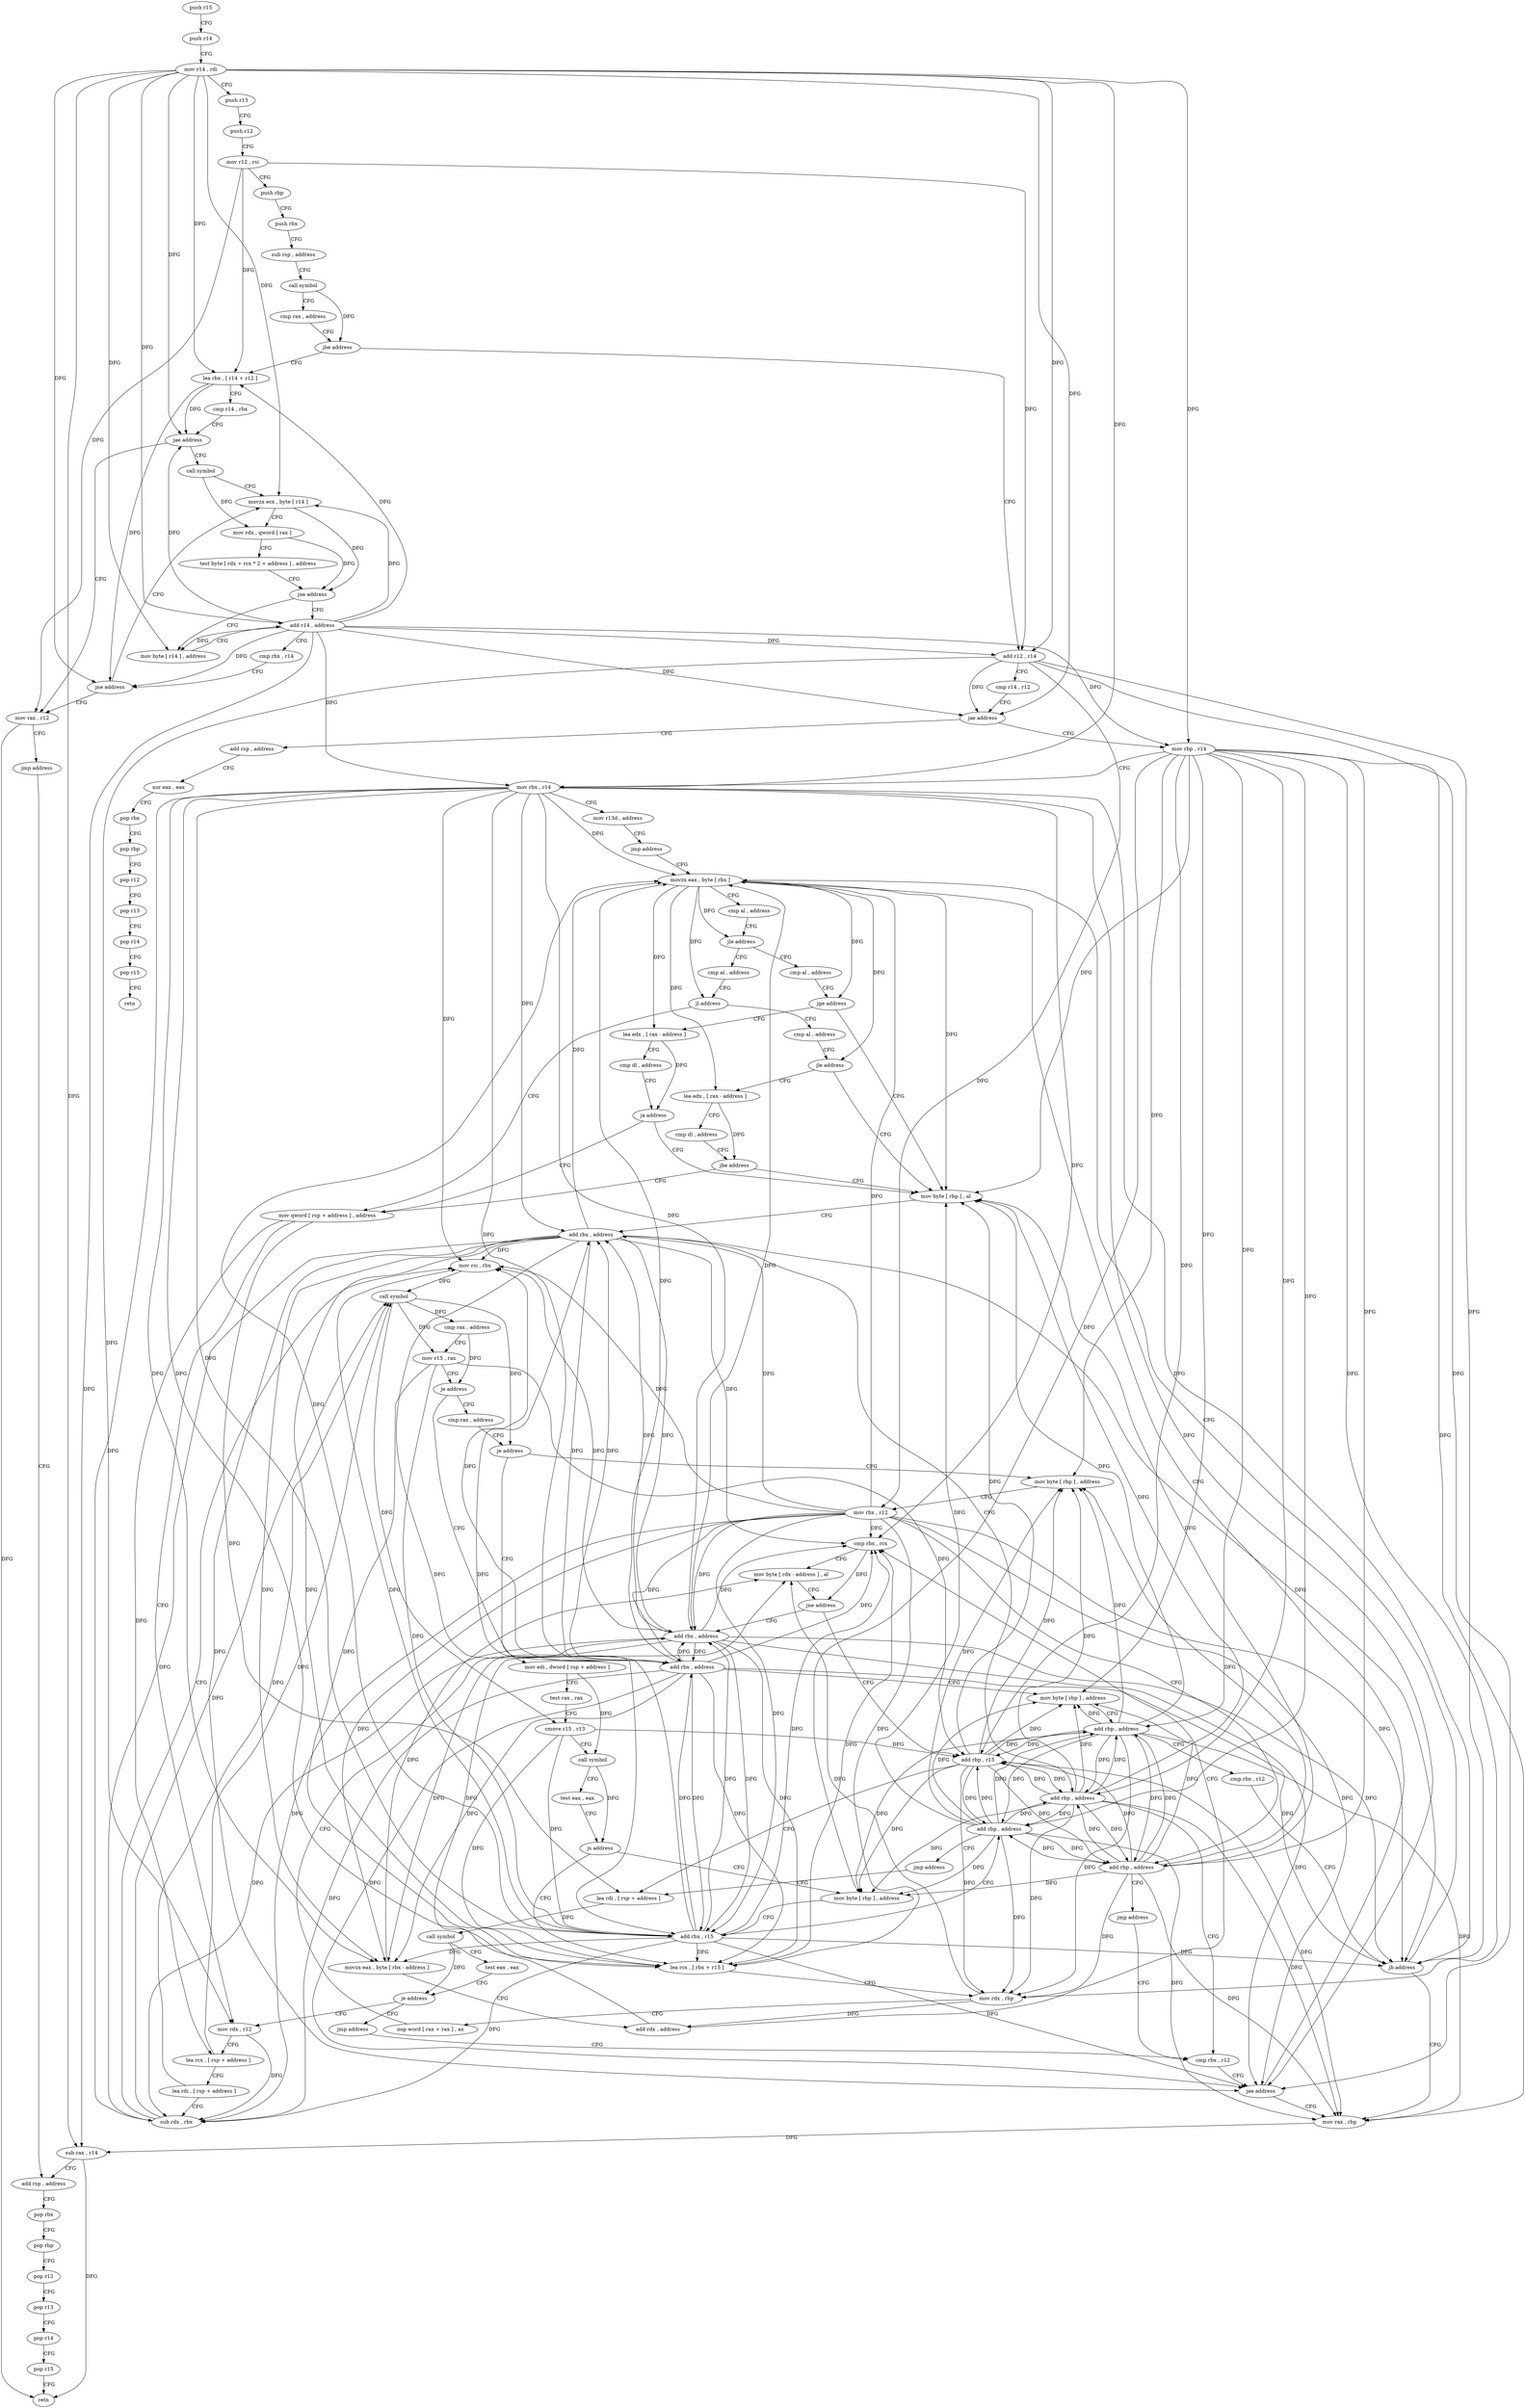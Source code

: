 digraph "func" {
"4265760" [label = "push r15" ]
"4265762" [label = "push r14" ]
"4265764" [label = "mov r14 , rdi" ]
"4265767" [label = "push r13" ]
"4265769" [label = "push r12" ]
"4265771" [label = "mov r12 , rsi" ]
"4265774" [label = "push rbp" ]
"4265775" [label = "push rbx" ]
"4265776" [label = "sub rsp , address" ]
"4265780" [label = "call symbol" ]
"4265785" [label = "cmp rax , address" ]
"4265789" [label = "jbe address" ]
"4266087" [label = "lea rbx , [ r14 + r12 ]" ]
"4265795" [label = "add r12 , r14" ]
"4266091" [label = "cmp r14 , rbx" ]
"4266094" [label = "jae address" ]
"4266128" [label = "mov rax , r12" ]
"4266096" [label = "call symbol" ]
"4265798" [label = "cmp r14 , r12" ]
"4265801" [label = "jae address" ]
"4266133" [label = "add rsp , address" ]
"4265807" [label = "mov rbp , r14" ]
"4266131" [label = "jmp address" ]
"4266056" [label = "add rsp , address" ]
"4266101" [label = "movzx ecx , byte [ r14 ]" ]
"4266137" [label = "xor eax , eax" ]
"4266139" [label = "pop rbx" ]
"4266140" [label = "pop rbp" ]
"4266141" [label = "pop r12" ]
"4266143" [label = "pop r13" ]
"4266145" [label = "pop r14" ]
"4266147" [label = "pop r15" ]
"4266149" [label = "retn" ]
"4265810" [label = "mov rbx , r14" ]
"4265813" [label = "mov r13d , address" ]
"4265819" [label = "jmp address" ]
"4265856" [label = "movzx eax , byte [ rbx ]" ]
"4266060" [label = "pop rbx" ]
"4266061" [label = "pop rbp" ]
"4266062" [label = "pop r12" ]
"4266064" [label = "pop r13" ]
"4266066" [label = "pop r14" ]
"4266068" [label = "pop r15" ]
"4266070" [label = "retn" ]
"4266119" [label = "add r14 , address" ]
"4266123" [label = "cmp rbx , r14" ]
"4266126" [label = "jne address" ]
"4266115" [label = "mov byte [ r14 ] , address" ]
"4265859" [label = "cmp al , address" ]
"4265861" [label = "jle address" ]
"4265824" [label = "cmp al , address" ]
"4265863" [label = "cmp al , address" ]
"4266105" [label = "mov rdx , qword [ rax ]" ]
"4266108" [label = "test byte [ rdx + rcx * 2 + address ] , address" ]
"4266113" [label = "jne address" ]
"4265826" [label = "jge address" ]
"4265836" [label = "mov byte [ rbp ] , al" ]
"4265828" [label = "lea edx , [ rax - address ]" ]
"4265865" [label = "jl address" ]
"4265879" [label = "mov qword [ rsp + address ] , address" ]
"4265867" [label = "cmp al , address" ]
"4265839" [label = "add rbx , address" ]
"4265843" [label = "add rbp , address" ]
"4265847" [label = "cmp rbx , r12" ]
"4265831" [label = "cmp dl , address" ]
"4265834" [label = "ja address" ]
"4265888" [label = "mov rdx , r12" ]
"4265869" [label = "jle address" ]
"4265871" [label = "lea edx , [ rax - address ]" ]
"4266050" [label = "mov rax , rbp" ]
"4266053" [label = "sub rax , r14" ]
"4266029" [label = "add rbx , address" ]
"4266033" [label = "mov byte [ rbp ] , address" ]
"4266037" [label = "add rbp , address" ]
"4266041" [label = "cmp rbx , r12" ]
"4266044" [label = "jb address" ]
"4265921" [label = "cmp rax , address" ]
"4265925" [label = "je address" ]
"4266071" [label = "mov byte [ rbp ] , address" ]
"4265931" [label = "mov edi , dword [ rsp + address ]" ]
"4265874" [label = "cmp dl , address" ]
"4265877" [label = "jbe address" ]
"4266075" [label = "mov rbx , r12" ]
"4266078" [label = "add rbp , address" ]
"4266082" [label = "jmp address" ]
"4265935" [label = "test rax , rax" ]
"4265938" [label = "cmove r15 , r13" ]
"4265942" [label = "call symbol" ]
"4265947" [label = "test eax , eax" ]
"4265949" [label = "js address" ]
"4266016" [label = "mov byte [ rbp ] , address" ]
"4265951" [label = "lea rcx , [ rbx + r15 ]" ]
"4265850" [label = "jae address" ]
"4266020" [label = "add rbx , r15" ]
"4266023" [label = "add rbp , address" ]
"4266027" [label = "jmp address" ]
"4265991" [label = "lea rdi , [ rsp + address ]" ]
"4265955" [label = "mov rdx , rbp" ]
"4265958" [label = "nop word [ rax + rax ] , ax" ]
"4265968" [label = "add rbx , address" ]
"4265996" [label = "call symbol" ]
"4266001" [label = "test eax , eax" ]
"4266003" [label = "je address" ]
"4266005" [label = "jmp address" ]
"4265972" [label = "movzx eax , byte [ rbx - address ]" ]
"4265976" [label = "add rdx , address" ]
"4265980" [label = "cmp rbx , rcx" ]
"4265983" [label = "mov byte [ rdx - address ] , al" ]
"4265986" [label = "jne address" ]
"4265988" [label = "add rbp , r15" ]
"4265891" [label = "lea rcx , [ rsp + address ]" ]
"4265896" [label = "lea rdi , [ rsp + address ]" ]
"4265901" [label = "sub rdx , rbx" ]
"4265904" [label = "mov rsi , rbx" ]
"4265907" [label = "call symbol" ]
"4265912" [label = "cmp rax , address" ]
"4265916" [label = "mov r15 , rax" ]
"4265919" [label = "je address" ]
"4265760" -> "4265762" [ label = "CFG" ]
"4265762" -> "4265764" [ label = "CFG" ]
"4265764" -> "4265767" [ label = "CFG" ]
"4265764" -> "4266087" [ label = "DFG" ]
"4265764" -> "4266094" [ label = "DFG" ]
"4265764" -> "4265795" [ label = "DFG" ]
"4265764" -> "4265801" [ label = "DFG" ]
"4265764" -> "4265807" [ label = "DFG" ]
"4265764" -> "4265810" [ label = "DFG" ]
"4265764" -> "4266101" [ label = "DFG" ]
"4265764" -> "4266119" [ label = "DFG" ]
"4265764" -> "4266126" [ label = "DFG" ]
"4265764" -> "4266115" [ label = "DFG" ]
"4265764" -> "4266053" [ label = "DFG" ]
"4265767" -> "4265769" [ label = "CFG" ]
"4265769" -> "4265771" [ label = "CFG" ]
"4265771" -> "4265774" [ label = "CFG" ]
"4265771" -> "4266087" [ label = "DFG" ]
"4265771" -> "4265795" [ label = "DFG" ]
"4265771" -> "4266128" [ label = "DFG" ]
"4265774" -> "4265775" [ label = "CFG" ]
"4265775" -> "4265776" [ label = "CFG" ]
"4265776" -> "4265780" [ label = "CFG" ]
"4265780" -> "4265785" [ label = "CFG" ]
"4265780" -> "4265789" [ label = "DFG" ]
"4265785" -> "4265789" [ label = "CFG" ]
"4265789" -> "4266087" [ label = "CFG" ]
"4265789" -> "4265795" [ label = "CFG" ]
"4266087" -> "4266091" [ label = "CFG" ]
"4266087" -> "4266094" [ label = "DFG" ]
"4266087" -> "4266126" [ label = "DFG" ]
"4265795" -> "4265798" [ label = "CFG" ]
"4265795" -> "4265801" [ label = "DFG" ]
"4265795" -> "4265850" [ label = "DFG" ]
"4265795" -> "4265888" [ label = "DFG" ]
"4265795" -> "4266044" [ label = "DFG" ]
"4265795" -> "4266075" [ label = "DFG" ]
"4266091" -> "4266094" [ label = "CFG" ]
"4266094" -> "4266128" [ label = "CFG" ]
"4266094" -> "4266096" [ label = "CFG" ]
"4266128" -> "4266131" [ label = "CFG" ]
"4266128" -> "4266070" [ label = "DFG" ]
"4266096" -> "4266101" [ label = "CFG" ]
"4266096" -> "4266105" [ label = "DFG" ]
"4265798" -> "4265801" [ label = "CFG" ]
"4265801" -> "4266133" [ label = "CFG" ]
"4265801" -> "4265807" [ label = "CFG" ]
"4266133" -> "4266137" [ label = "CFG" ]
"4265807" -> "4265810" [ label = "CFG" ]
"4265807" -> "4265836" [ label = "DFG" ]
"4265807" -> "4265843" [ label = "DFG" ]
"4265807" -> "4266050" [ label = "DFG" ]
"4265807" -> "4266033" [ label = "DFG" ]
"4265807" -> "4266037" [ label = "DFG" ]
"4265807" -> "4266071" [ label = "DFG" ]
"4265807" -> "4266078" [ label = "DFG" ]
"4265807" -> "4266016" [ label = "DFG" ]
"4265807" -> "4266023" [ label = "DFG" ]
"4265807" -> "4265955" [ label = "DFG" ]
"4265807" -> "4265988" [ label = "DFG" ]
"4266131" -> "4266056" [ label = "CFG" ]
"4266056" -> "4266060" [ label = "CFG" ]
"4266101" -> "4266105" [ label = "CFG" ]
"4266101" -> "4266113" [ label = "DFG" ]
"4266137" -> "4266139" [ label = "CFG" ]
"4266139" -> "4266140" [ label = "CFG" ]
"4266140" -> "4266141" [ label = "CFG" ]
"4266141" -> "4266143" [ label = "CFG" ]
"4266143" -> "4266145" [ label = "CFG" ]
"4266145" -> "4266147" [ label = "CFG" ]
"4266147" -> "4266149" [ label = "CFG" ]
"4265810" -> "4265813" [ label = "CFG" ]
"4265810" -> "4265856" [ label = "DFG" ]
"4265810" -> "4265839" [ label = "DFG" ]
"4265810" -> "4265850" [ label = "DFG" ]
"4265810" -> "4265901" [ label = "DFG" ]
"4265810" -> "4265904" [ label = "DFG" ]
"4265810" -> "4266029" [ label = "DFG" ]
"4265810" -> "4266044" [ label = "DFG" ]
"4265810" -> "4266020" [ label = "DFG" ]
"4265810" -> "4265951" [ label = "DFG" ]
"4265810" -> "4265968" [ label = "DFG" ]
"4265810" -> "4265972" [ label = "DFG" ]
"4265810" -> "4265980" [ label = "DFG" ]
"4265813" -> "4265819" [ label = "CFG" ]
"4265819" -> "4265856" [ label = "CFG" ]
"4265856" -> "4265859" [ label = "CFG" ]
"4265856" -> "4265861" [ label = "DFG" ]
"4265856" -> "4265826" [ label = "DFG" ]
"4265856" -> "4265865" [ label = "DFG" ]
"4265856" -> "4265836" [ label = "DFG" ]
"4265856" -> "4265828" [ label = "DFG" ]
"4265856" -> "4265869" [ label = "DFG" ]
"4265856" -> "4265871" [ label = "DFG" ]
"4266060" -> "4266061" [ label = "CFG" ]
"4266061" -> "4266062" [ label = "CFG" ]
"4266062" -> "4266064" [ label = "CFG" ]
"4266064" -> "4266066" [ label = "CFG" ]
"4266066" -> "4266068" [ label = "CFG" ]
"4266068" -> "4266070" [ label = "CFG" ]
"4266119" -> "4266123" [ label = "CFG" ]
"4266119" -> "4265795" [ label = "DFG" ]
"4266119" -> "4265807" [ label = "DFG" ]
"4266119" -> "4265810" [ label = "DFG" ]
"4266119" -> "4266101" [ label = "DFG" ]
"4266119" -> "4266087" [ label = "DFG" ]
"4266119" -> "4266094" [ label = "DFG" ]
"4266119" -> "4265801" [ label = "DFG" ]
"4266119" -> "4266126" [ label = "DFG" ]
"4266119" -> "4266115" [ label = "DFG" ]
"4266119" -> "4266053" [ label = "DFG" ]
"4266123" -> "4266126" [ label = "CFG" ]
"4266126" -> "4266101" [ label = "CFG" ]
"4266126" -> "4266128" [ label = "CFG" ]
"4266115" -> "4266119" [ label = "CFG" ]
"4265859" -> "4265861" [ label = "CFG" ]
"4265861" -> "4265824" [ label = "CFG" ]
"4265861" -> "4265863" [ label = "CFG" ]
"4265824" -> "4265826" [ label = "CFG" ]
"4265863" -> "4265865" [ label = "CFG" ]
"4266105" -> "4266108" [ label = "CFG" ]
"4266105" -> "4266113" [ label = "DFG" ]
"4266108" -> "4266113" [ label = "CFG" ]
"4266113" -> "4266119" [ label = "CFG" ]
"4266113" -> "4266115" [ label = "CFG" ]
"4265826" -> "4265836" [ label = "CFG" ]
"4265826" -> "4265828" [ label = "CFG" ]
"4265836" -> "4265839" [ label = "CFG" ]
"4265828" -> "4265831" [ label = "CFG" ]
"4265828" -> "4265834" [ label = "DFG" ]
"4265865" -> "4265879" [ label = "CFG" ]
"4265865" -> "4265867" [ label = "CFG" ]
"4265879" -> "4265888" [ label = "CFG" ]
"4265879" -> "4265891" [ label = "DFG" ]
"4265879" -> "4265991" [ label = "DFG" ]
"4265867" -> "4265869" [ label = "CFG" ]
"4265839" -> "4265843" [ label = "CFG" ]
"4265839" -> "4265856" [ label = "DFG" ]
"4265839" -> "4265850" [ label = "DFG" ]
"4265839" -> "4265901" [ label = "DFG" ]
"4265839" -> "4265904" [ label = "DFG" ]
"4265839" -> "4266029" [ label = "DFG" ]
"4265839" -> "4266044" [ label = "DFG" ]
"4265839" -> "4266020" [ label = "DFG" ]
"4265839" -> "4265951" [ label = "DFG" ]
"4265839" -> "4265968" [ label = "DFG" ]
"4265839" -> "4265972" [ label = "DFG" ]
"4265839" -> "4265980" [ label = "DFG" ]
"4265843" -> "4265847" [ label = "CFG" ]
"4265843" -> "4265836" [ label = "DFG" ]
"4265843" -> "4266050" [ label = "DFG" ]
"4265843" -> "4266033" [ label = "DFG" ]
"4265843" -> "4266037" [ label = "DFG" ]
"4265843" -> "4266071" [ label = "DFG" ]
"4265843" -> "4266078" [ label = "DFG" ]
"4265843" -> "4266016" [ label = "DFG" ]
"4265843" -> "4266023" [ label = "DFG" ]
"4265843" -> "4265955" [ label = "DFG" ]
"4265843" -> "4265988" [ label = "DFG" ]
"4265847" -> "4265850" [ label = "CFG" ]
"4265831" -> "4265834" [ label = "CFG" ]
"4265834" -> "4265879" [ label = "CFG" ]
"4265834" -> "4265836" [ label = "CFG" ]
"4265888" -> "4265891" [ label = "CFG" ]
"4265888" -> "4265901" [ label = "DFG" ]
"4265869" -> "4265836" [ label = "CFG" ]
"4265869" -> "4265871" [ label = "CFG" ]
"4265871" -> "4265874" [ label = "CFG" ]
"4265871" -> "4265877" [ label = "DFG" ]
"4266050" -> "4266053" [ label = "DFG" ]
"4266053" -> "4266056" [ label = "CFG" ]
"4266053" -> "4266070" [ label = "DFG" ]
"4266029" -> "4266033" [ label = "CFG" ]
"4266029" -> "4265856" [ label = "DFG" ]
"4266029" -> "4265839" [ label = "DFG" ]
"4266029" -> "4265901" [ label = "DFG" ]
"4266029" -> "4265904" [ label = "DFG" ]
"4266029" -> "4265850" [ label = "DFG" ]
"4266029" -> "4266044" [ label = "DFG" ]
"4266029" -> "4266020" [ label = "DFG" ]
"4266029" -> "4265951" [ label = "DFG" ]
"4266029" -> "4265968" [ label = "DFG" ]
"4266029" -> "4265972" [ label = "DFG" ]
"4266029" -> "4265980" [ label = "DFG" ]
"4266033" -> "4266037" [ label = "CFG" ]
"4266037" -> "4266041" [ label = "CFG" ]
"4266037" -> "4265843" [ label = "DFG" ]
"4266037" -> "4266050" [ label = "DFG" ]
"4266037" -> "4266033" [ label = "DFG" ]
"4266037" -> "4265836" [ label = "DFG" ]
"4266037" -> "4266071" [ label = "DFG" ]
"4266037" -> "4266078" [ label = "DFG" ]
"4266037" -> "4266016" [ label = "DFG" ]
"4266037" -> "4266023" [ label = "DFG" ]
"4266037" -> "4265955" [ label = "DFG" ]
"4266037" -> "4265988" [ label = "DFG" ]
"4266041" -> "4266044" [ label = "CFG" ]
"4266044" -> "4265856" [ label = "CFG" ]
"4266044" -> "4266050" [ label = "CFG" ]
"4265921" -> "4265925" [ label = "CFG" ]
"4265925" -> "4266071" [ label = "CFG" ]
"4265925" -> "4265931" [ label = "CFG" ]
"4266071" -> "4266075" [ label = "CFG" ]
"4265931" -> "4265935" [ label = "CFG" ]
"4265931" -> "4265942" [ label = "DFG" ]
"4265874" -> "4265877" [ label = "CFG" ]
"4265877" -> "4265836" [ label = "CFG" ]
"4265877" -> "4265879" [ label = "CFG" ]
"4266075" -> "4266078" [ label = "CFG" ]
"4266075" -> "4265856" [ label = "DFG" ]
"4266075" -> "4265839" [ label = "DFG" ]
"4266075" -> "4265901" [ label = "DFG" ]
"4266075" -> "4265904" [ label = "DFG" ]
"4266075" -> "4266029" [ label = "DFG" ]
"4266075" -> "4265850" [ label = "DFG" ]
"4266075" -> "4266044" [ label = "DFG" ]
"4266075" -> "4266020" [ label = "DFG" ]
"4266075" -> "4265951" [ label = "DFG" ]
"4266075" -> "4265968" [ label = "DFG" ]
"4266075" -> "4265972" [ label = "DFG" ]
"4266075" -> "4265980" [ label = "DFG" ]
"4266078" -> "4266082" [ label = "CFG" ]
"4266078" -> "4265843" [ label = "DFG" ]
"4266078" -> "4266050" [ label = "DFG" ]
"4266078" -> "4266033" [ label = "DFG" ]
"4266078" -> "4266037" [ label = "DFG" ]
"4266078" -> "4266071" [ label = "DFG" ]
"4266078" -> "4265836" [ label = "DFG" ]
"4266078" -> "4266016" [ label = "DFG" ]
"4266078" -> "4266023" [ label = "DFG" ]
"4266078" -> "4265955" [ label = "DFG" ]
"4266078" -> "4265988" [ label = "DFG" ]
"4266082" -> "4265847" [ label = "CFG" ]
"4265935" -> "4265938" [ label = "CFG" ]
"4265938" -> "4265942" [ label = "CFG" ]
"4265938" -> "4266020" [ label = "DFG" ]
"4265938" -> "4265951" [ label = "DFG" ]
"4265938" -> "4265988" [ label = "DFG" ]
"4265942" -> "4265947" [ label = "CFG" ]
"4265942" -> "4265949" [ label = "DFG" ]
"4265947" -> "4265949" [ label = "CFG" ]
"4265949" -> "4266016" [ label = "CFG" ]
"4265949" -> "4265951" [ label = "CFG" ]
"4266016" -> "4266020" [ label = "CFG" ]
"4265951" -> "4265955" [ label = "CFG" ]
"4265951" -> "4265980" [ label = "DFG" ]
"4265850" -> "4266050" [ label = "CFG" ]
"4265850" -> "4265856" [ label = "CFG" ]
"4266020" -> "4266023" [ label = "CFG" ]
"4266020" -> "4265856" [ label = "DFG" ]
"4266020" -> "4265839" [ label = "DFG" ]
"4266020" -> "4265901" [ label = "DFG" ]
"4266020" -> "4265904" [ label = "DFG" ]
"4266020" -> "4266029" [ label = "DFG" ]
"4266020" -> "4265850" [ label = "DFG" ]
"4266020" -> "4266044" [ label = "DFG" ]
"4266020" -> "4265951" [ label = "DFG" ]
"4266020" -> "4265968" [ label = "DFG" ]
"4266020" -> "4265972" [ label = "DFG" ]
"4266020" -> "4265980" [ label = "DFG" ]
"4266023" -> "4266027" [ label = "CFG" ]
"4266023" -> "4265843" [ label = "DFG" ]
"4266023" -> "4266050" [ label = "DFG" ]
"4266023" -> "4266033" [ label = "DFG" ]
"4266023" -> "4266037" [ label = "DFG" ]
"4266023" -> "4266071" [ label = "DFG" ]
"4266023" -> "4266078" [ label = "DFG" ]
"4266023" -> "4266016" [ label = "DFG" ]
"4266023" -> "4265836" [ label = "DFG" ]
"4266023" -> "4265955" [ label = "DFG" ]
"4266023" -> "4265988" [ label = "DFG" ]
"4266027" -> "4265991" [ label = "CFG" ]
"4265991" -> "4265996" [ label = "DFG" ]
"4265955" -> "4265958" [ label = "CFG" ]
"4265955" -> "4265976" [ label = "DFG" ]
"4265955" -> "4265983" [ label = "DFG" ]
"4265958" -> "4265968" [ label = "CFG" ]
"4265968" -> "4265972" [ label = "DFG" ]
"4265968" -> "4265856" [ label = "DFG" ]
"4265968" -> "4265839" [ label = "DFG" ]
"4265968" -> "4265901" [ label = "DFG" ]
"4265968" -> "4265904" [ label = "DFG" ]
"4265968" -> "4266029" [ label = "DFG" ]
"4265968" -> "4265850" [ label = "DFG" ]
"4265968" -> "4266044" [ label = "DFG" ]
"4265968" -> "4266020" [ label = "DFG" ]
"4265968" -> "4265951" [ label = "DFG" ]
"4265968" -> "4265980" [ label = "DFG" ]
"4265996" -> "4266001" [ label = "CFG" ]
"4265996" -> "4266003" [ label = "DFG" ]
"4266001" -> "4266003" [ label = "CFG" ]
"4266003" -> "4265888" [ label = "CFG" ]
"4266003" -> "4266005" [ label = "CFG" ]
"4266005" -> "4265847" [ label = "CFG" ]
"4265972" -> "4265976" [ label = "CFG" ]
"4265972" -> "4265983" [ label = "DFG" ]
"4265976" -> "4265980" [ label = "CFG" ]
"4265976" -> "4265983" [ label = "DFG" ]
"4265980" -> "4265983" [ label = "CFG" ]
"4265980" -> "4265986" [ label = "DFG" ]
"4265983" -> "4265986" [ label = "CFG" ]
"4265986" -> "4265968" [ label = "CFG" ]
"4265986" -> "4265988" [ label = "CFG" ]
"4265988" -> "4265991" [ label = "CFG" ]
"4265988" -> "4265843" [ label = "DFG" ]
"4265988" -> "4266050" [ label = "DFG" ]
"4265988" -> "4266033" [ label = "DFG" ]
"4265988" -> "4266037" [ label = "DFG" ]
"4265988" -> "4266071" [ label = "DFG" ]
"4265988" -> "4266078" [ label = "DFG" ]
"4265988" -> "4266016" [ label = "DFG" ]
"4265988" -> "4266023" [ label = "DFG" ]
"4265988" -> "4265955" [ label = "DFG" ]
"4265988" -> "4265836" [ label = "DFG" ]
"4265891" -> "4265896" [ label = "CFG" ]
"4265891" -> "4265907" [ label = "DFG" ]
"4265896" -> "4265901" [ label = "CFG" ]
"4265896" -> "4265907" [ label = "DFG" ]
"4265901" -> "4265904" [ label = "CFG" ]
"4265901" -> "4265907" [ label = "DFG" ]
"4265904" -> "4265907" [ label = "DFG" ]
"4265907" -> "4265912" [ label = "DFG" ]
"4265907" -> "4265916" [ label = "DFG" ]
"4265907" -> "4265925" [ label = "DFG" ]
"4265907" -> "4265938" [ label = "DFG" ]
"4265912" -> "4265916" [ label = "CFG" ]
"4265912" -> "4265919" [ label = "DFG" ]
"4265916" -> "4265919" [ label = "CFG" ]
"4265916" -> "4266020" [ label = "DFG" ]
"4265916" -> "4265951" [ label = "DFG" ]
"4265916" -> "4265988" [ label = "DFG" ]
"4265919" -> "4266029" [ label = "CFG" ]
"4265919" -> "4265921" [ label = "CFG" ]
}

